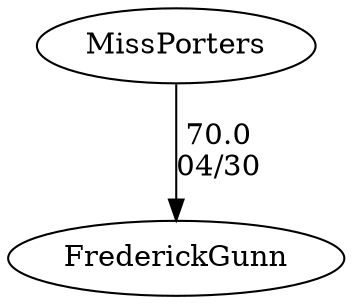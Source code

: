 digraph girls2foursMissPorters {FrederickGunn [URL="girls2foursMissPortersFrederickGunn.html"];MissPorters [URL="girls2foursMissPortersMissPorters.html"];MissPorters -> FrederickGunn[label="70.0
04/30", weight="30", tooltip="NEIRA Girls Fours,Frederick Gunn vs. Miss Porter's			
Distance: 1500 Conditions: Girls' V1 & V2 - steady headwind of six mph on the course, gusting periodically to eight mph. Comments: Thanks to Porter's for making the trip. It was a beautiful day for racing.
None", URL="https://www.row2k.com/results/resultspage.cfm?UID=07BC4C309730A2ABBEA83E7AAD4B7A9E&cat=1", random="random"]}